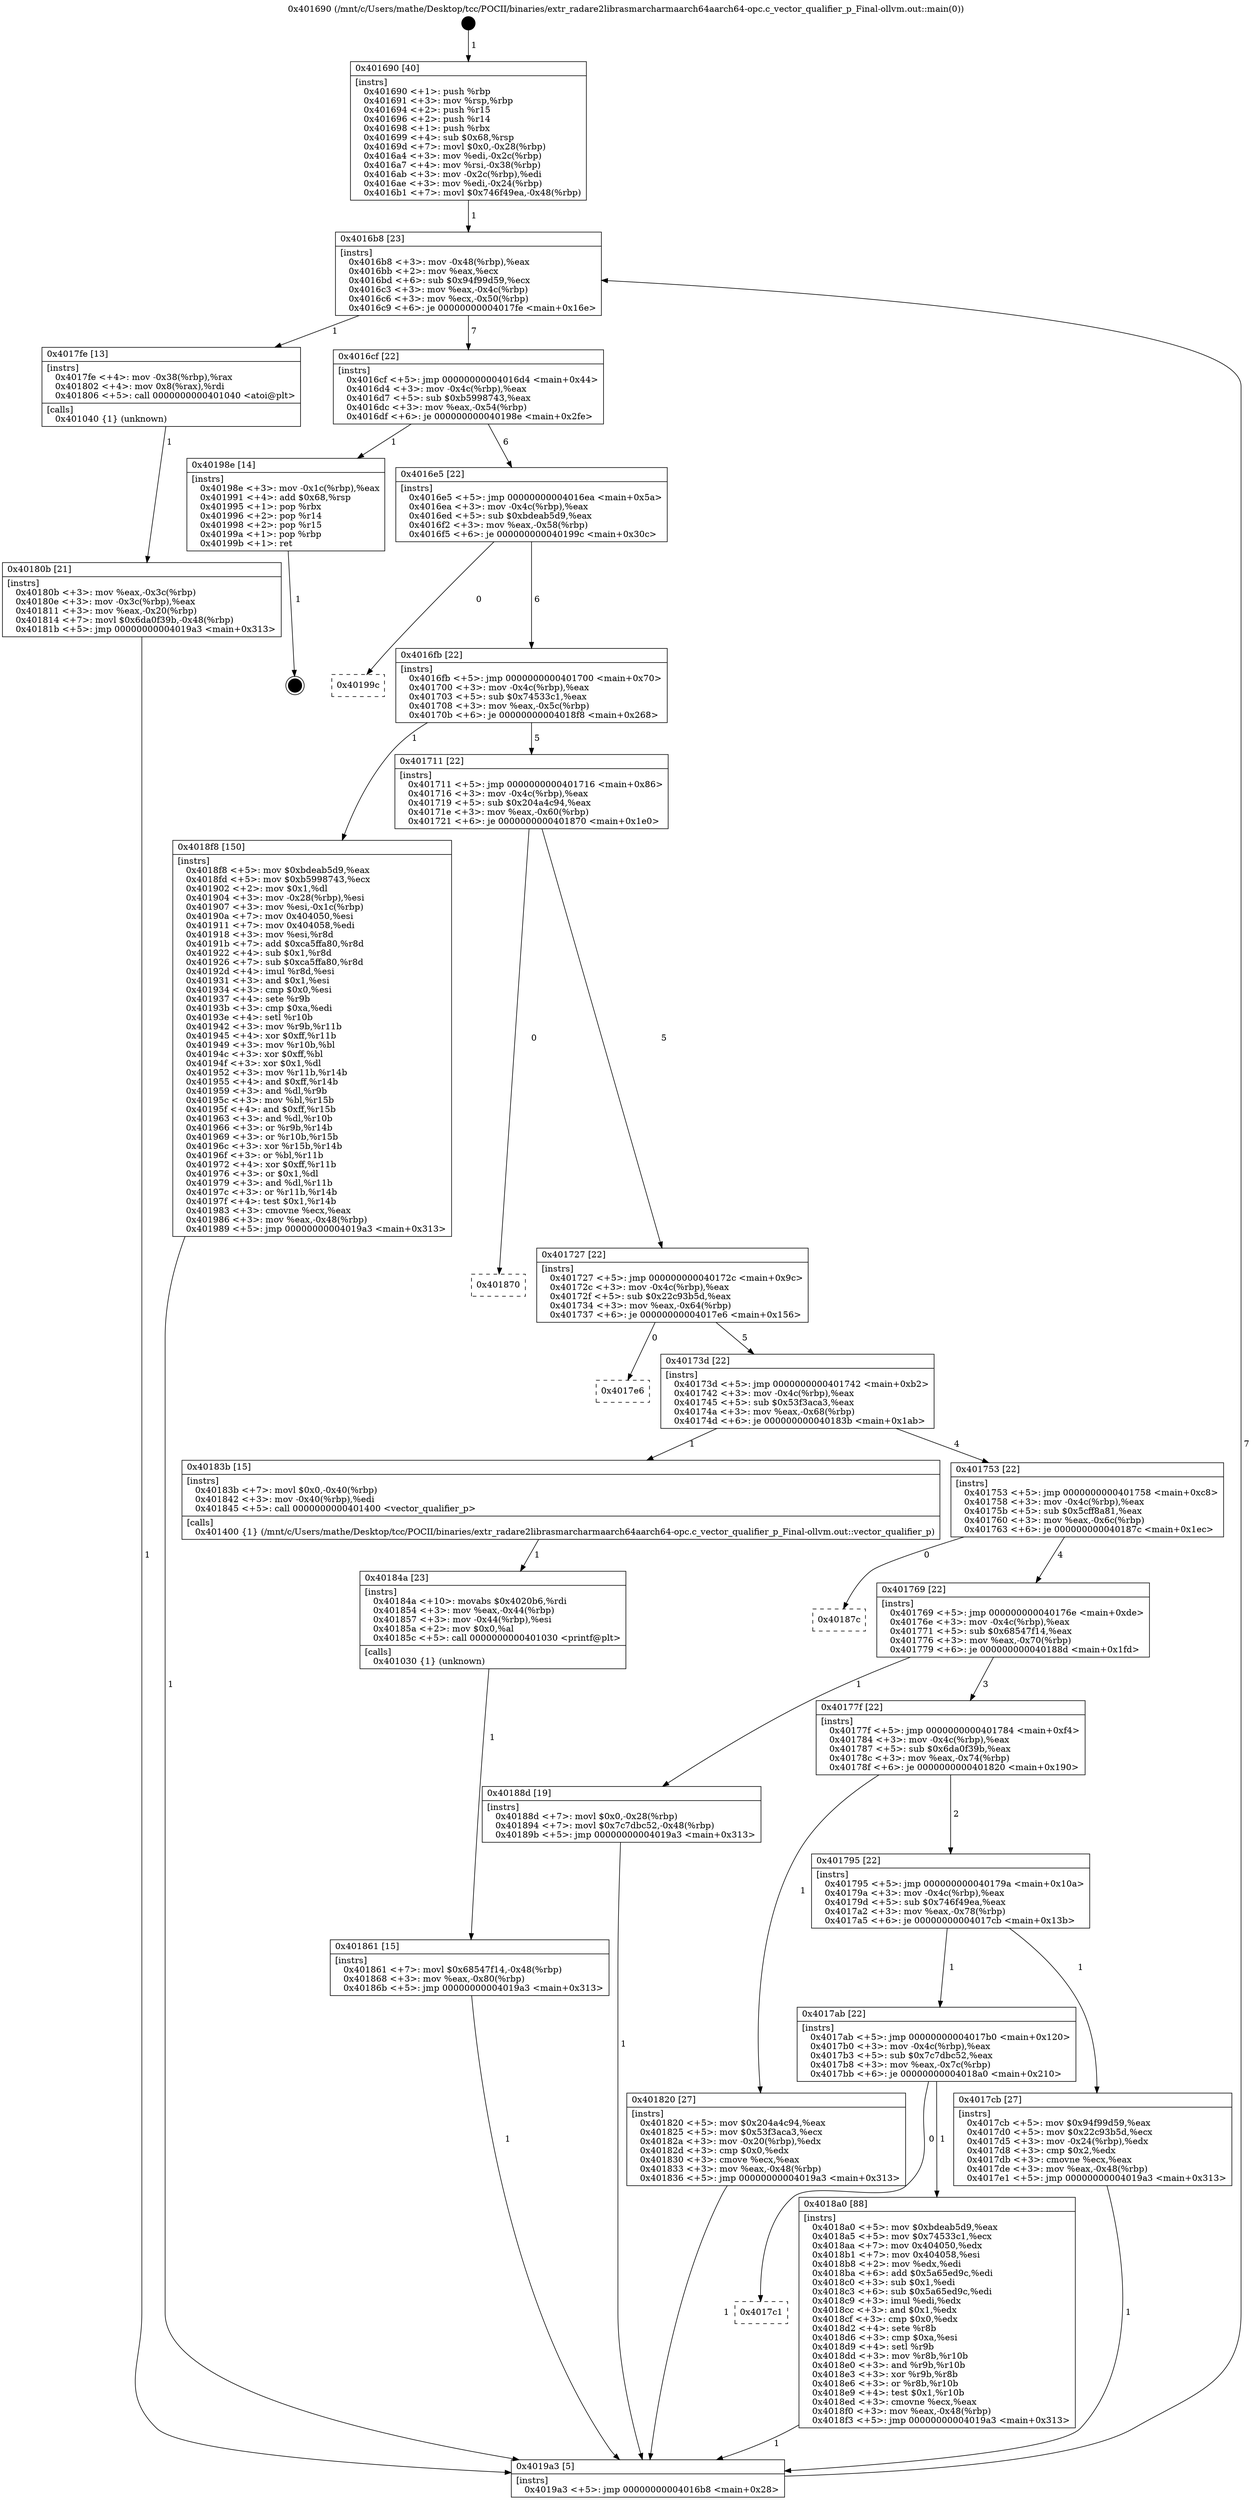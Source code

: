 digraph "0x401690" {
  label = "0x401690 (/mnt/c/Users/mathe/Desktop/tcc/POCII/binaries/extr_radare2librasmarcharmaarch64aarch64-opc.c_vector_qualifier_p_Final-ollvm.out::main(0))"
  labelloc = "t"
  node[shape=record]

  Entry [label="",width=0.3,height=0.3,shape=circle,fillcolor=black,style=filled]
  "0x4016b8" [label="{
     0x4016b8 [23]\l
     | [instrs]\l
     &nbsp;&nbsp;0x4016b8 \<+3\>: mov -0x48(%rbp),%eax\l
     &nbsp;&nbsp;0x4016bb \<+2\>: mov %eax,%ecx\l
     &nbsp;&nbsp;0x4016bd \<+6\>: sub $0x94f99d59,%ecx\l
     &nbsp;&nbsp;0x4016c3 \<+3\>: mov %eax,-0x4c(%rbp)\l
     &nbsp;&nbsp;0x4016c6 \<+3\>: mov %ecx,-0x50(%rbp)\l
     &nbsp;&nbsp;0x4016c9 \<+6\>: je 00000000004017fe \<main+0x16e\>\l
  }"]
  "0x4017fe" [label="{
     0x4017fe [13]\l
     | [instrs]\l
     &nbsp;&nbsp;0x4017fe \<+4\>: mov -0x38(%rbp),%rax\l
     &nbsp;&nbsp;0x401802 \<+4\>: mov 0x8(%rax),%rdi\l
     &nbsp;&nbsp;0x401806 \<+5\>: call 0000000000401040 \<atoi@plt\>\l
     | [calls]\l
     &nbsp;&nbsp;0x401040 \{1\} (unknown)\l
  }"]
  "0x4016cf" [label="{
     0x4016cf [22]\l
     | [instrs]\l
     &nbsp;&nbsp;0x4016cf \<+5\>: jmp 00000000004016d4 \<main+0x44\>\l
     &nbsp;&nbsp;0x4016d4 \<+3\>: mov -0x4c(%rbp),%eax\l
     &nbsp;&nbsp;0x4016d7 \<+5\>: sub $0xb5998743,%eax\l
     &nbsp;&nbsp;0x4016dc \<+3\>: mov %eax,-0x54(%rbp)\l
     &nbsp;&nbsp;0x4016df \<+6\>: je 000000000040198e \<main+0x2fe\>\l
  }"]
  Exit [label="",width=0.3,height=0.3,shape=circle,fillcolor=black,style=filled,peripheries=2]
  "0x40198e" [label="{
     0x40198e [14]\l
     | [instrs]\l
     &nbsp;&nbsp;0x40198e \<+3\>: mov -0x1c(%rbp),%eax\l
     &nbsp;&nbsp;0x401991 \<+4\>: add $0x68,%rsp\l
     &nbsp;&nbsp;0x401995 \<+1\>: pop %rbx\l
     &nbsp;&nbsp;0x401996 \<+2\>: pop %r14\l
     &nbsp;&nbsp;0x401998 \<+2\>: pop %r15\l
     &nbsp;&nbsp;0x40199a \<+1\>: pop %rbp\l
     &nbsp;&nbsp;0x40199b \<+1\>: ret\l
  }"]
  "0x4016e5" [label="{
     0x4016e5 [22]\l
     | [instrs]\l
     &nbsp;&nbsp;0x4016e5 \<+5\>: jmp 00000000004016ea \<main+0x5a\>\l
     &nbsp;&nbsp;0x4016ea \<+3\>: mov -0x4c(%rbp),%eax\l
     &nbsp;&nbsp;0x4016ed \<+5\>: sub $0xbdeab5d9,%eax\l
     &nbsp;&nbsp;0x4016f2 \<+3\>: mov %eax,-0x58(%rbp)\l
     &nbsp;&nbsp;0x4016f5 \<+6\>: je 000000000040199c \<main+0x30c\>\l
  }"]
  "0x4017c1" [label="{
     0x4017c1\l
  }", style=dashed]
  "0x40199c" [label="{
     0x40199c\l
  }", style=dashed]
  "0x4016fb" [label="{
     0x4016fb [22]\l
     | [instrs]\l
     &nbsp;&nbsp;0x4016fb \<+5\>: jmp 0000000000401700 \<main+0x70\>\l
     &nbsp;&nbsp;0x401700 \<+3\>: mov -0x4c(%rbp),%eax\l
     &nbsp;&nbsp;0x401703 \<+5\>: sub $0x74533c1,%eax\l
     &nbsp;&nbsp;0x401708 \<+3\>: mov %eax,-0x5c(%rbp)\l
     &nbsp;&nbsp;0x40170b \<+6\>: je 00000000004018f8 \<main+0x268\>\l
  }"]
  "0x4018a0" [label="{
     0x4018a0 [88]\l
     | [instrs]\l
     &nbsp;&nbsp;0x4018a0 \<+5\>: mov $0xbdeab5d9,%eax\l
     &nbsp;&nbsp;0x4018a5 \<+5\>: mov $0x74533c1,%ecx\l
     &nbsp;&nbsp;0x4018aa \<+7\>: mov 0x404050,%edx\l
     &nbsp;&nbsp;0x4018b1 \<+7\>: mov 0x404058,%esi\l
     &nbsp;&nbsp;0x4018b8 \<+2\>: mov %edx,%edi\l
     &nbsp;&nbsp;0x4018ba \<+6\>: add $0x5a65ed9c,%edi\l
     &nbsp;&nbsp;0x4018c0 \<+3\>: sub $0x1,%edi\l
     &nbsp;&nbsp;0x4018c3 \<+6\>: sub $0x5a65ed9c,%edi\l
     &nbsp;&nbsp;0x4018c9 \<+3\>: imul %edi,%edx\l
     &nbsp;&nbsp;0x4018cc \<+3\>: and $0x1,%edx\l
     &nbsp;&nbsp;0x4018cf \<+3\>: cmp $0x0,%edx\l
     &nbsp;&nbsp;0x4018d2 \<+4\>: sete %r8b\l
     &nbsp;&nbsp;0x4018d6 \<+3\>: cmp $0xa,%esi\l
     &nbsp;&nbsp;0x4018d9 \<+4\>: setl %r9b\l
     &nbsp;&nbsp;0x4018dd \<+3\>: mov %r8b,%r10b\l
     &nbsp;&nbsp;0x4018e0 \<+3\>: and %r9b,%r10b\l
     &nbsp;&nbsp;0x4018e3 \<+3\>: xor %r9b,%r8b\l
     &nbsp;&nbsp;0x4018e6 \<+3\>: or %r8b,%r10b\l
     &nbsp;&nbsp;0x4018e9 \<+4\>: test $0x1,%r10b\l
     &nbsp;&nbsp;0x4018ed \<+3\>: cmovne %ecx,%eax\l
     &nbsp;&nbsp;0x4018f0 \<+3\>: mov %eax,-0x48(%rbp)\l
     &nbsp;&nbsp;0x4018f3 \<+5\>: jmp 00000000004019a3 \<main+0x313\>\l
  }"]
  "0x4018f8" [label="{
     0x4018f8 [150]\l
     | [instrs]\l
     &nbsp;&nbsp;0x4018f8 \<+5\>: mov $0xbdeab5d9,%eax\l
     &nbsp;&nbsp;0x4018fd \<+5\>: mov $0xb5998743,%ecx\l
     &nbsp;&nbsp;0x401902 \<+2\>: mov $0x1,%dl\l
     &nbsp;&nbsp;0x401904 \<+3\>: mov -0x28(%rbp),%esi\l
     &nbsp;&nbsp;0x401907 \<+3\>: mov %esi,-0x1c(%rbp)\l
     &nbsp;&nbsp;0x40190a \<+7\>: mov 0x404050,%esi\l
     &nbsp;&nbsp;0x401911 \<+7\>: mov 0x404058,%edi\l
     &nbsp;&nbsp;0x401918 \<+3\>: mov %esi,%r8d\l
     &nbsp;&nbsp;0x40191b \<+7\>: add $0xca5ffa80,%r8d\l
     &nbsp;&nbsp;0x401922 \<+4\>: sub $0x1,%r8d\l
     &nbsp;&nbsp;0x401926 \<+7\>: sub $0xca5ffa80,%r8d\l
     &nbsp;&nbsp;0x40192d \<+4\>: imul %r8d,%esi\l
     &nbsp;&nbsp;0x401931 \<+3\>: and $0x1,%esi\l
     &nbsp;&nbsp;0x401934 \<+3\>: cmp $0x0,%esi\l
     &nbsp;&nbsp;0x401937 \<+4\>: sete %r9b\l
     &nbsp;&nbsp;0x40193b \<+3\>: cmp $0xa,%edi\l
     &nbsp;&nbsp;0x40193e \<+4\>: setl %r10b\l
     &nbsp;&nbsp;0x401942 \<+3\>: mov %r9b,%r11b\l
     &nbsp;&nbsp;0x401945 \<+4\>: xor $0xff,%r11b\l
     &nbsp;&nbsp;0x401949 \<+3\>: mov %r10b,%bl\l
     &nbsp;&nbsp;0x40194c \<+3\>: xor $0xff,%bl\l
     &nbsp;&nbsp;0x40194f \<+3\>: xor $0x1,%dl\l
     &nbsp;&nbsp;0x401952 \<+3\>: mov %r11b,%r14b\l
     &nbsp;&nbsp;0x401955 \<+4\>: and $0xff,%r14b\l
     &nbsp;&nbsp;0x401959 \<+3\>: and %dl,%r9b\l
     &nbsp;&nbsp;0x40195c \<+3\>: mov %bl,%r15b\l
     &nbsp;&nbsp;0x40195f \<+4\>: and $0xff,%r15b\l
     &nbsp;&nbsp;0x401963 \<+3\>: and %dl,%r10b\l
     &nbsp;&nbsp;0x401966 \<+3\>: or %r9b,%r14b\l
     &nbsp;&nbsp;0x401969 \<+3\>: or %r10b,%r15b\l
     &nbsp;&nbsp;0x40196c \<+3\>: xor %r15b,%r14b\l
     &nbsp;&nbsp;0x40196f \<+3\>: or %bl,%r11b\l
     &nbsp;&nbsp;0x401972 \<+4\>: xor $0xff,%r11b\l
     &nbsp;&nbsp;0x401976 \<+3\>: or $0x1,%dl\l
     &nbsp;&nbsp;0x401979 \<+3\>: and %dl,%r11b\l
     &nbsp;&nbsp;0x40197c \<+3\>: or %r11b,%r14b\l
     &nbsp;&nbsp;0x40197f \<+4\>: test $0x1,%r14b\l
     &nbsp;&nbsp;0x401983 \<+3\>: cmovne %ecx,%eax\l
     &nbsp;&nbsp;0x401986 \<+3\>: mov %eax,-0x48(%rbp)\l
     &nbsp;&nbsp;0x401989 \<+5\>: jmp 00000000004019a3 \<main+0x313\>\l
  }"]
  "0x401711" [label="{
     0x401711 [22]\l
     | [instrs]\l
     &nbsp;&nbsp;0x401711 \<+5\>: jmp 0000000000401716 \<main+0x86\>\l
     &nbsp;&nbsp;0x401716 \<+3\>: mov -0x4c(%rbp),%eax\l
     &nbsp;&nbsp;0x401719 \<+5\>: sub $0x204a4c94,%eax\l
     &nbsp;&nbsp;0x40171e \<+3\>: mov %eax,-0x60(%rbp)\l
     &nbsp;&nbsp;0x401721 \<+6\>: je 0000000000401870 \<main+0x1e0\>\l
  }"]
  "0x401861" [label="{
     0x401861 [15]\l
     | [instrs]\l
     &nbsp;&nbsp;0x401861 \<+7\>: movl $0x68547f14,-0x48(%rbp)\l
     &nbsp;&nbsp;0x401868 \<+3\>: mov %eax,-0x80(%rbp)\l
     &nbsp;&nbsp;0x40186b \<+5\>: jmp 00000000004019a3 \<main+0x313\>\l
  }"]
  "0x401870" [label="{
     0x401870\l
  }", style=dashed]
  "0x401727" [label="{
     0x401727 [22]\l
     | [instrs]\l
     &nbsp;&nbsp;0x401727 \<+5\>: jmp 000000000040172c \<main+0x9c\>\l
     &nbsp;&nbsp;0x40172c \<+3\>: mov -0x4c(%rbp),%eax\l
     &nbsp;&nbsp;0x40172f \<+5\>: sub $0x22c93b5d,%eax\l
     &nbsp;&nbsp;0x401734 \<+3\>: mov %eax,-0x64(%rbp)\l
     &nbsp;&nbsp;0x401737 \<+6\>: je 00000000004017e6 \<main+0x156\>\l
  }"]
  "0x40184a" [label="{
     0x40184a [23]\l
     | [instrs]\l
     &nbsp;&nbsp;0x40184a \<+10\>: movabs $0x4020b6,%rdi\l
     &nbsp;&nbsp;0x401854 \<+3\>: mov %eax,-0x44(%rbp)\l
     &nbsp;&nbsp;0x401857 \<+3\>: mov -0x44(%rbp),%esi\l
     &nbsp;&nbsp;0x40185a \<+2\>: mov $0x0,%al\l
     &nbsp;&nbsp;0x40185c \<+5\>: call 0000000000401030 \<printf@plt\>\l
     | [calls]\l
     &nbsp;&nbsp;0x401030 \{1\} (unknown)\l
  }"]
  "0x4017e6" [label="{
     0x4017e6\l
  }", style=dashed]
  "0x40173d" [label="{
     0x40173d [22]\l
     | [instrs]\l
     &nbsp;&nbsp;0x40173d \<+5\>: jmp 0000000000401742 \<main+0xb2\>\l
     &nbsp;&nbsp;0x401742 \<+3\>: mov -0x4c(%rbp),%eax\l
     &nbsp;&nbsp;0x401745 \<+5\>: sub $0x53f3aca3,%eax\l
     &nbsp;&nbsp;0x40174a \<+3\>: mov %eax,-0x68(%rbp)\l
     &nbsp;&nbsp;0x40174d \<+6\>: je 000000000040183b \<main+0x1ab\>\l
  }"]
  "0x40180b" [label="{
     0x40180b [21]\l
     | [instrs]\l
     &nbsp;&nbsp;0x40180b \<+3\>: mov %eax,-0x3c(%rbp)\l
     &nbsp;&nbsp;0x40180e \<+3\>: mov -0x3c(%rbp),%eax\l
     &nbsp;&nbsp;0x401811 \<+3\>: mov %eax,-0x20(%rbp)\l
     &nbsp;&nbsp;0x401814 \<+7\>: movl $0x6da0f39b,-0x48(%rbp)\l
     &nbsp;&nbsp;0x40181b \<+5\>: jmp 00000000004019a3 \<main+0x313\>\l
  }"]
  "0x40183b" [label="{
     0x40183b [15]\l
     | [instrs]\l
     &nbsp;&nbsp;0x40183b \<+7\>: movl $0x0,-0x40(%rbp)\l
     &nbsp;&nbsp;0x401842 \<+3\>: mov -0x40(%rbp),%edi\l
     &nbsp;&nbsp;0x401845 \<+5\>: call 0000000000401400 \<vector_qualifier_p\>\l
     | [calls]\l
     &nbsp;&nbsp;0x401400 \{1\} (/mnt/c/Users/mathe/Desktop/tcc/POCII/binaries/extr_radare2librasmarcharmaarch64aarch64-opc.c_vector_qualifier_p_Final-ollvm.out::vector_qualifier_p)\l
  }"]
  "0x401753" [label="{
     0x401753 [22]\l
     | [instrs]\l
     &nbsp;&nbsp;0x401753 \<+5\>: jmp 0000000000401758 \<main+0xc8\>\l
     &nbsp;&nbsp;0x401758 \<+3\>: mov -0x4c(%rbp),%eax\l
     &nbsp;&nbsp;0x40175b \<+5\>: sub $0x5cff8a81,%eax\l
     &nbsp;&nbsp;0x401760 \<+3\>: mov %eax,-0x6c(%rbp)\l
     &nbsp;&nbsp;0x401763 \<+6\>: je 000000000040187c \<main+0x1ec\>\l
  }"]
  "0x401690" [label="{
     0x401690 [40]\l
     | [instrs]\l
     &nbsp;&nbsp;0x401690 \<+1\>: push %rbp\l
     &nbsp;&nbsp;0x401691 \<+3\>: mov %rsp,%rbp\l
     &nbsp;&nbsp;0x401694 \<+2\>: push %r15\l
     &nbsp;&nbsp;0x401696 \<+2\>: push %r14\l
     &nbsp;&nbsp;0x401698 \<+1\>: push %rbx\l
     &nbsp;&nbsp;0x401699 \<+4\>: sub $0x68,%rsp\l
     &nbsp;&nbsp;0x40169d \<+7\>: movl $0x0,-0x28(%rbp)\l
     &nbsp;&nbsp;0x4016a4 \<+3\>: mov %edi,-0x2c(%rbp)\l
     &nbsp;&nbsp;0x4016a7 \<+4\>: mov %rsi,-0x38(%rbp)\l
     &nbsp;&nbsp;0x4016ab \<+3\>: mov -0x2c(%rbp),%edi\l
     &nbsp;&nbsp;0x4016ae \<+3\>: mov %edi,-0x24(%rbp)\l
     &nbsp;&nbsp;0x4016b1 \<+7\>: movl $0x746f49ea,-0x48(%rbp)\l
  }"]
  "0x40187c" [label="{
     0x40187c\l
  }", style=dashed]
  "0x401769" [label="{
     0x401769 [22]\l
     | [instrs]\l
     &nbsp;&nbsp;0x401769 \<+5\>: jmp 000000000040176e \<main+0xde\>\l
     &nbsp;&nbsp;0x40176e \<+3\>: mov -0x4c(%rbp),%eax\l
     &nbsp;&nbsp;0x401771 \<+5\>: sub $0x68547f14,%eax\l
     &nbsp;&nbsp;0x401776 \<+3\>: mov %eax,-0x70(%rbp)\l
     &nbsp;&nbsp;0x401779 \<+6\>: je 000000000040188d \<main+0x1fd\>\l
  }"]
  "0x4019a3" [label="{
     0x4019a3 [5]\l
     | [instrs]\l
     &nbsp;&nbsp;0x4019a3 \<+5\>: jmp 00000000004016b8 \<main+0x28\>\l
  }"]
  "0x40188d" [label="{
     0x40188d [19]\l
     | [instrs]\l
     &nbsp;&nbsp;0x40188d \<+7\>: movl $0x0,-0x28(%rbp)\l
     &nbsp;&nbsp;0x401894 \<+7\>: movl $0x7c7dbc52,-0x48(%rbp)\l
     &nbsp;&nbsp;0x40189b \<+5\>: jmp 00000000004019a3 \<main+0x313\>\l
  }"]
  "0x40177f" [label="{
     0x40177f [22]\l
     | [instrs]\l
     &nbsp;&nbsp;0x40177f \<+5\>: jmp 0000000000401784 \<main+0xf4\>\l
     &nbsp;&nbsp;0x401784 \<+3\>: mov -0x4c(%rbp),%eax\l
     &nbsp;&nbsp;0x401787 \<+5\>: sub $0x6da0f39b,%eax\l
     &nbsp;&nbsp;0x40178c \<+3\>: mov %eax,-0x74(%rbp)\l
     &nbsp;&nbsp;0x40178f \<+6\>: je 0000000000401820 \<main+0x190\>\l
  }"]
  "0x4017ab" [label="{
     0x4017ab [22]\l
     | [instrs]\l
     &nbsp;&nbsp;0x4017ab \<+5\>: jmp 00000000004017b0 \<main+0x120\>\l
     &nbsp;&nbsp;0x4017b0 \<+3\>: mov -0x4c(%rbp),%eax\l
     &nbsp;&nbsp;0x4017b3 \<+5\>: sub $0x7c7dbc52,%eax\l
     &nbsp;&nbsp;0x4017b8 \<+3\>: mov %eax,-0x7c(%rbp)\l
     &nbsp;&nbsp;0x4017bb \<+6\>: je 00000000004018a0 \<main+0x210\>\l
  }"]
  "0x401820" [label="{
     0x401820 [27]\l
     | [instrs]\l
     &nbsp;&nbsp;0x401820 \<+5\>: mov $0x204a4c94,%eax\l
     &nbsp;&nbsp;0x401825 \<+5\>: mov $0x53f3aca3,%ecx\l
     &nbsp;&nbsp;0x40182a \<+3\>: mov -0x20(%rbp),%edx\l
     &nbsp;&nbsp;0x40182d \<+3\>: cmp $0x0,%edx\l
     &nbsp;&nbsp;0x401830 \<+3\>: cmove %ecx,%eax\l
     &nbsp;&nbsp;0x401833 \<+3\>: mov %eax,-0x48(%rbp)\l
     &nbsp;&nbsp;0x401836 \<+5\>: jmp 00000000004019a3 \<main+0x313\>\l
  }"]
  "0x401795" [label="{
     0x401795 [22]\l
     | [instrs]\l
     &nbsp;&nbsp;0x401795 \<+5\>: jmp 000000000040179a \<main+0x10a\>\l
     &nbsp;&nbsp;0x40179a \<+3\>: mov -0x4c(%rbp),%eax\l
     &nbsp;&nbsp;0x40179d \<+5\>: sub $0x746f49ea,%eax\l
     &nbsp;&nbsp;0x4017a2 \<+3\>: mov %eax,-0x78(%rbp)\l
     &nbsp;&nbsp;0x4017a5 \<+6\>: je 00000000004017cb \<main+0x13b\>\l
  }"]
  "0x4017cb" [label="{
     0x4017cb [27]\l
     | [instrs]\l
     &nbsp;&nbsp;0x4017cb \<+5\>: mov $0x94f99d59,%eax\l
     &nbsp;&nbsp;0x4017d0 \<+5\>: mov $0x22c93b5d,%ecx\l
     &nbsp;&nbsp;0x4017d5 \<+3\>: mov -0x24(%rbp),%edx\l
     &nbsp;&nbsp;0x4017d8 \<+3\>: cmp $0x2,%edx\l
     &nbsp;&nbsp;0x4017db \<+3\>: cmovne %ecx,%eax\l
     &nbsp;&nbsp;0x4017de \<+3\>: mov %eax,-0x48(%rbp)\l
     &nbsp;&nbsp;0x4017e1 \<+5\>: jmp 00000000004019a3 \<main+0x313\>\l
  }"]
  Entry -> "0x401690" [label=" 1"]
  "0x4016b8" -> "0x4017fe" [label=" 1"]
  "0x4016b8" -> "0x4016cf" [label=" 7"]
  "0x40198e" -> Exit [label=" 1"]
  "0x4016cf" -> "0x40198e" [label=" 1"]
  "0x4016cf" -> "0x4016e5" [label=" 6"]
  "0x4018f8" -> "0x4019a3" [label=" 1"]
  "0x4016e5" -> "0x40199c" [label=" 0"]
  "0x4016e5" -> "0x4016fb" [label=" 6"]
  "0x4018a0" -> "0x4019a3" [label=" 1"]
  "0x4016fb" -> "0x4018f8" [label=" 1"]
  "0x4016fb" -> "0x401711" [label=" 5"]
  "0x4017ab" -> "0x4017c1" [label=" 0"]
  "0x401711" -> "0x401870" [label=" 0"]
  "0x401711" -> "0x401727" [label=" 5"]
  "0x4017ab" -> "0x4018a0" [label=" 1"]
  "0x401727" -> "0x4017e6" [label=" 0"]
  "0x401727" -> "0x40173d" [label=" 5"]
  "0x40188d" -> "0x4019a3" [label=" 1"]
  "0x40173d" -> "0x40183b" [label=" 1"]
  "0x40173d" -> "0x401753" [label=" 4"]
  "0x401861" -> "0x4019a3" [label=" 1"]
  "0x401753" -> "0x40187c" [label=" 0"]
  "0x401753" -> "0x401769" [label=" 4"]
  "0x40184a" -> "0x401861" [label=" 1"]
  "0x401769" -> "0x40188d" [label=" 1"]
  "0x401769" -> "0x40177f" [label=" 3"]
  "0x40183b" -> "0x40184a" [label=" 1"]
  "0x40177f" -> "0x401820" [label=" 1"]
  "0x40177f" -> "0x401795" [label=" 2"]
  "0x401820" -> "0x4019a3" [label=" 1"]
  "0x401795" -> "0x4017cb" [label=" 1"]
  "0x401795" -> "0x4017ab" [label=" 1"]
  "0x4017cb" -> "0x4019a3" [label=" 1"]
  "0x401690" -> "0x4016b8" [label=" 1"]
  "0x4019a3" -> "0x4016b8" [label=" 7"]
  "0x4017fe" -> "0x40180b" [label=" 1"]
  "0x40180b" -> "0x4019a3" [label=" 1"]
}
